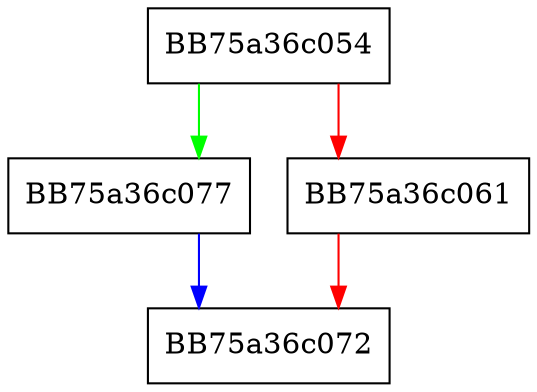 digraph GetThreatIDFromIndex {
  node [shape="box"];
  graph [splines=ortho];
  BB75a36c054 -> BB75a36c077 [color="green"];
  BB75a36c054 -> BB75a36c061 [color="red"];
  BB75a36c061 -> BB75a36c072 [color="red"];
  BB75a36c077 -> BB75a36c072 [color="blue"];
}